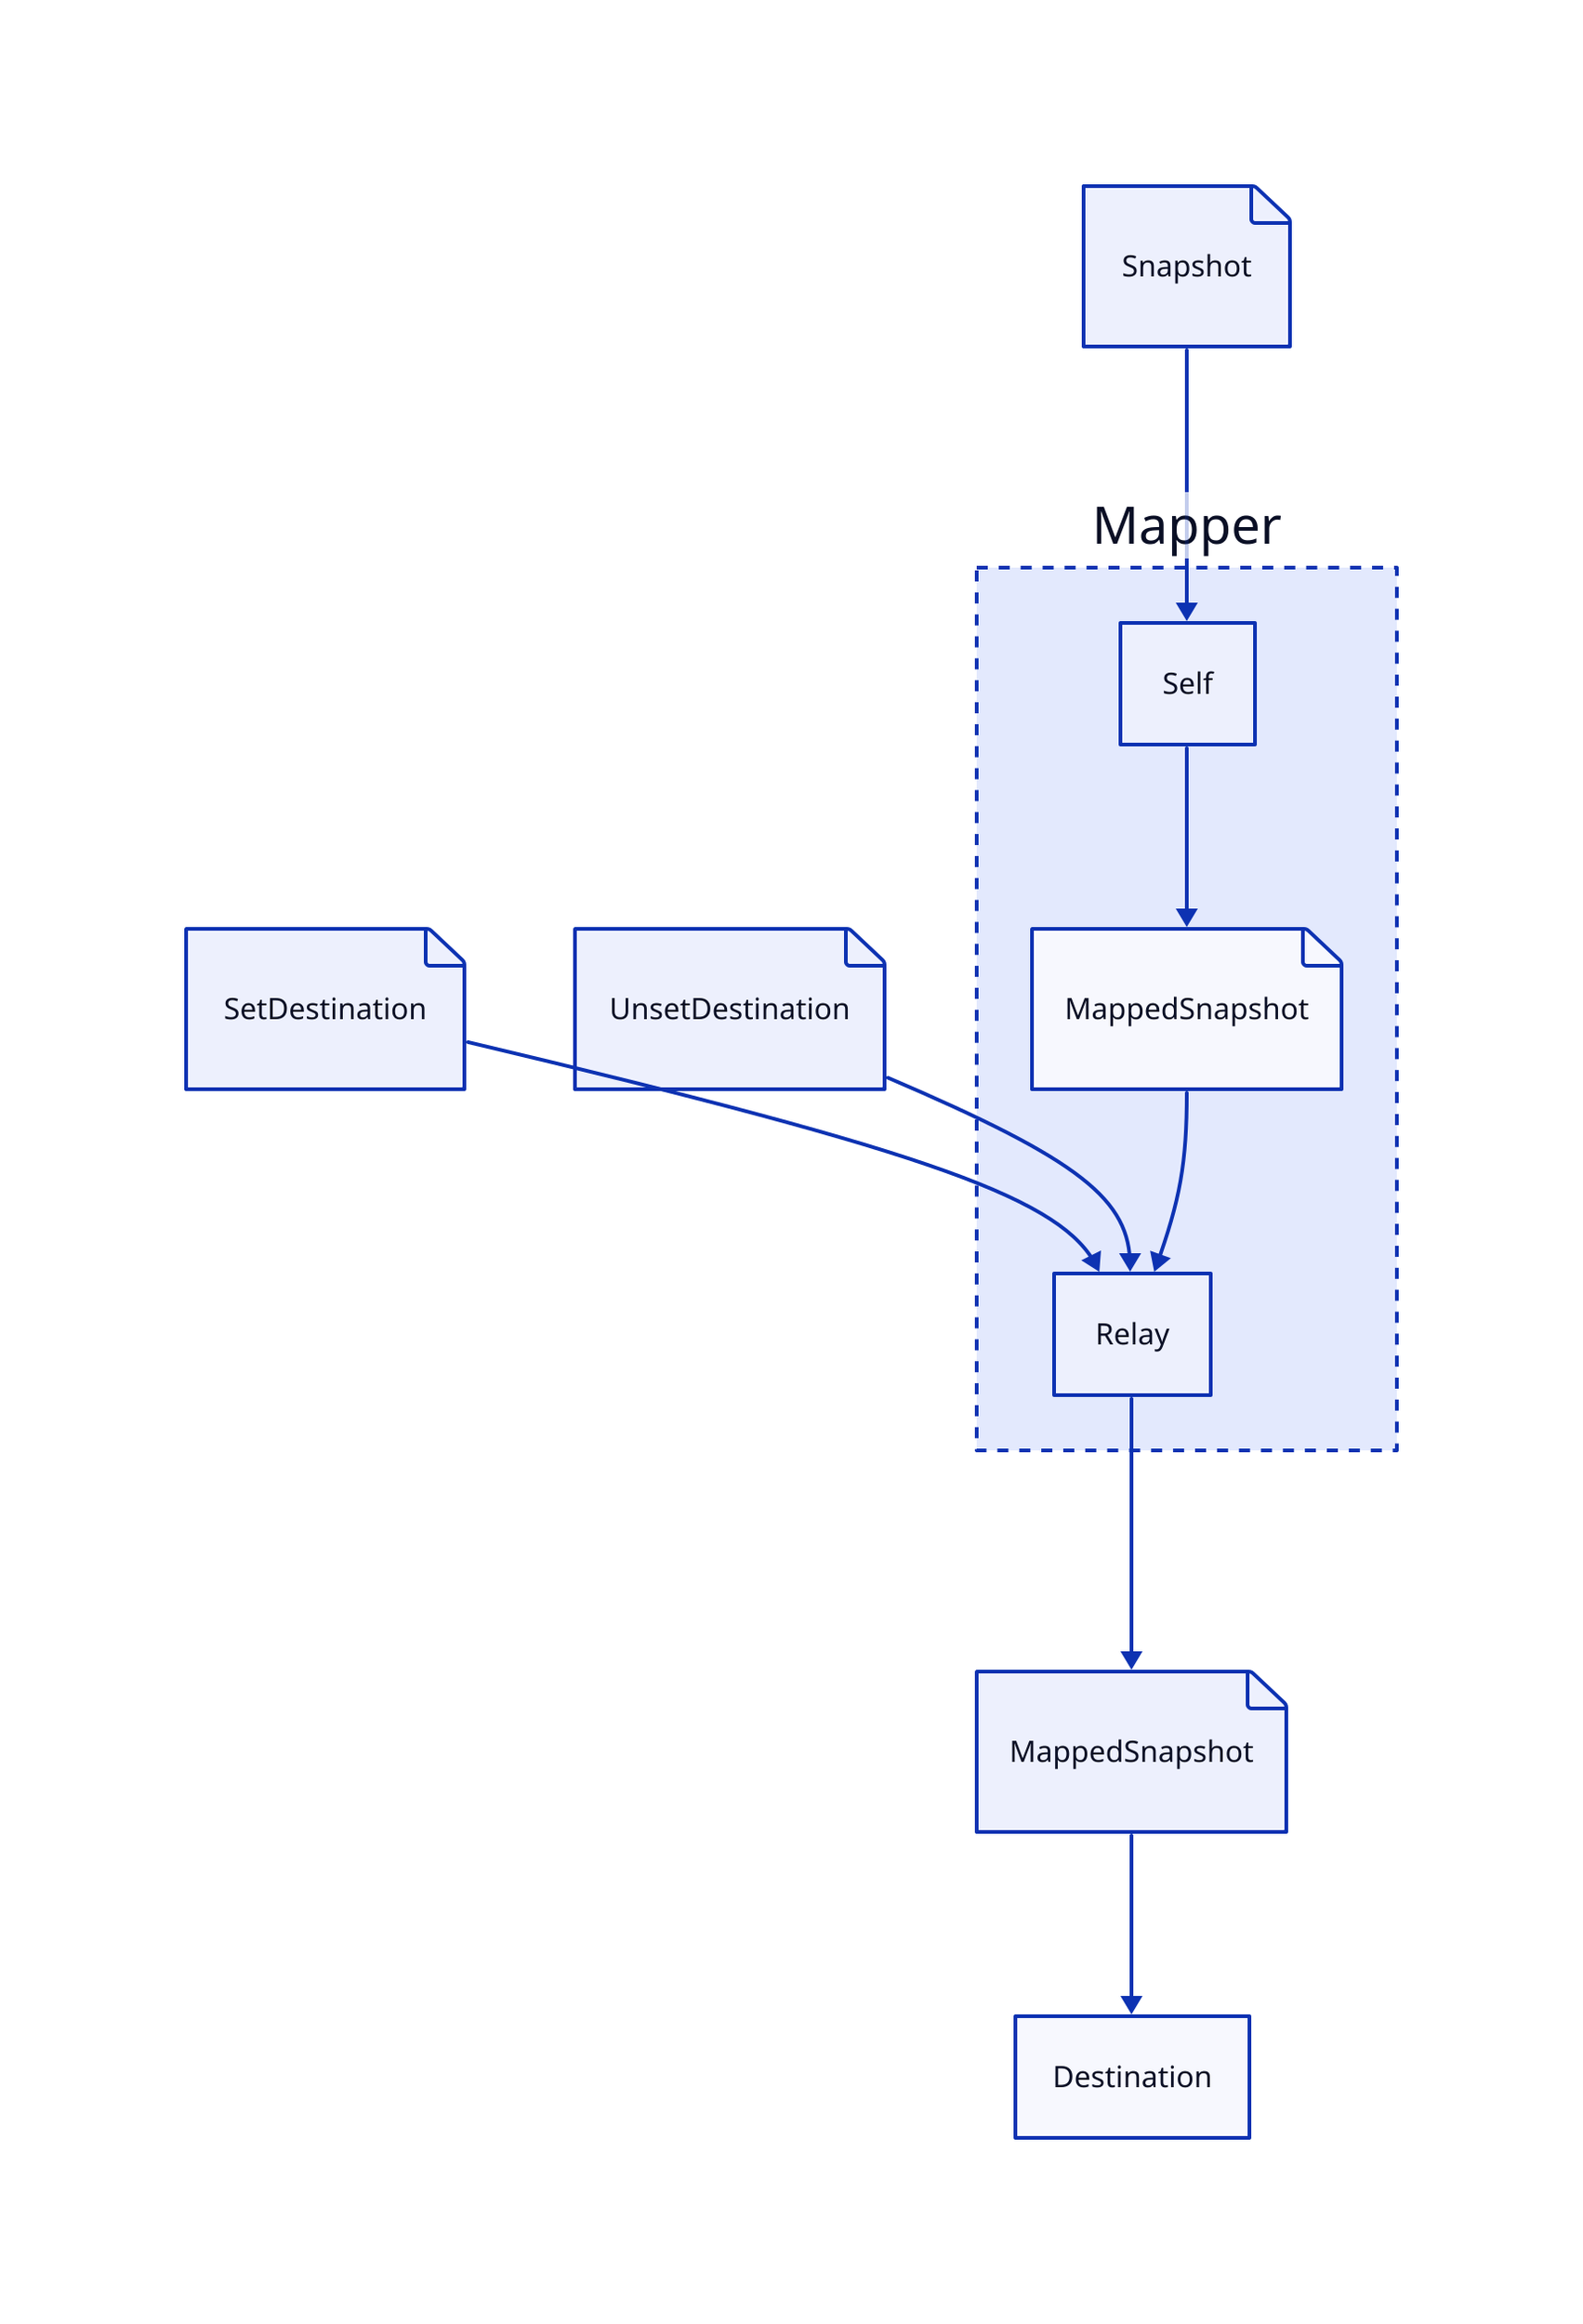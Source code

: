 classes: {
  composition: {
    style.stroke-dash: 3
  }
}

# Input messages
SetDestination: {
  shape: page
}
SetDestination -> Mapper.Relay
InputSnapshot: Snapshot {
  shape: page
}
InputSnapshot -> Mapper.Self
UnsetDestination: {
  shape: page
}
UnsetDestination -> Mapper.Relay

# Main actor
Mapper: {
  class: composition

  # Internal actors
  Relay
  Self

  MappedSnapshot: {
    shape: page
  }
  Self -> MappedSnapshot -> Relay
}

# Output messages
OutputMappedSnapshot: MappedSnapshot {
  shape: page
}
Mapper.Relay -> OutputMappedSnapshot -> Destination

# Environment actors
Destination
